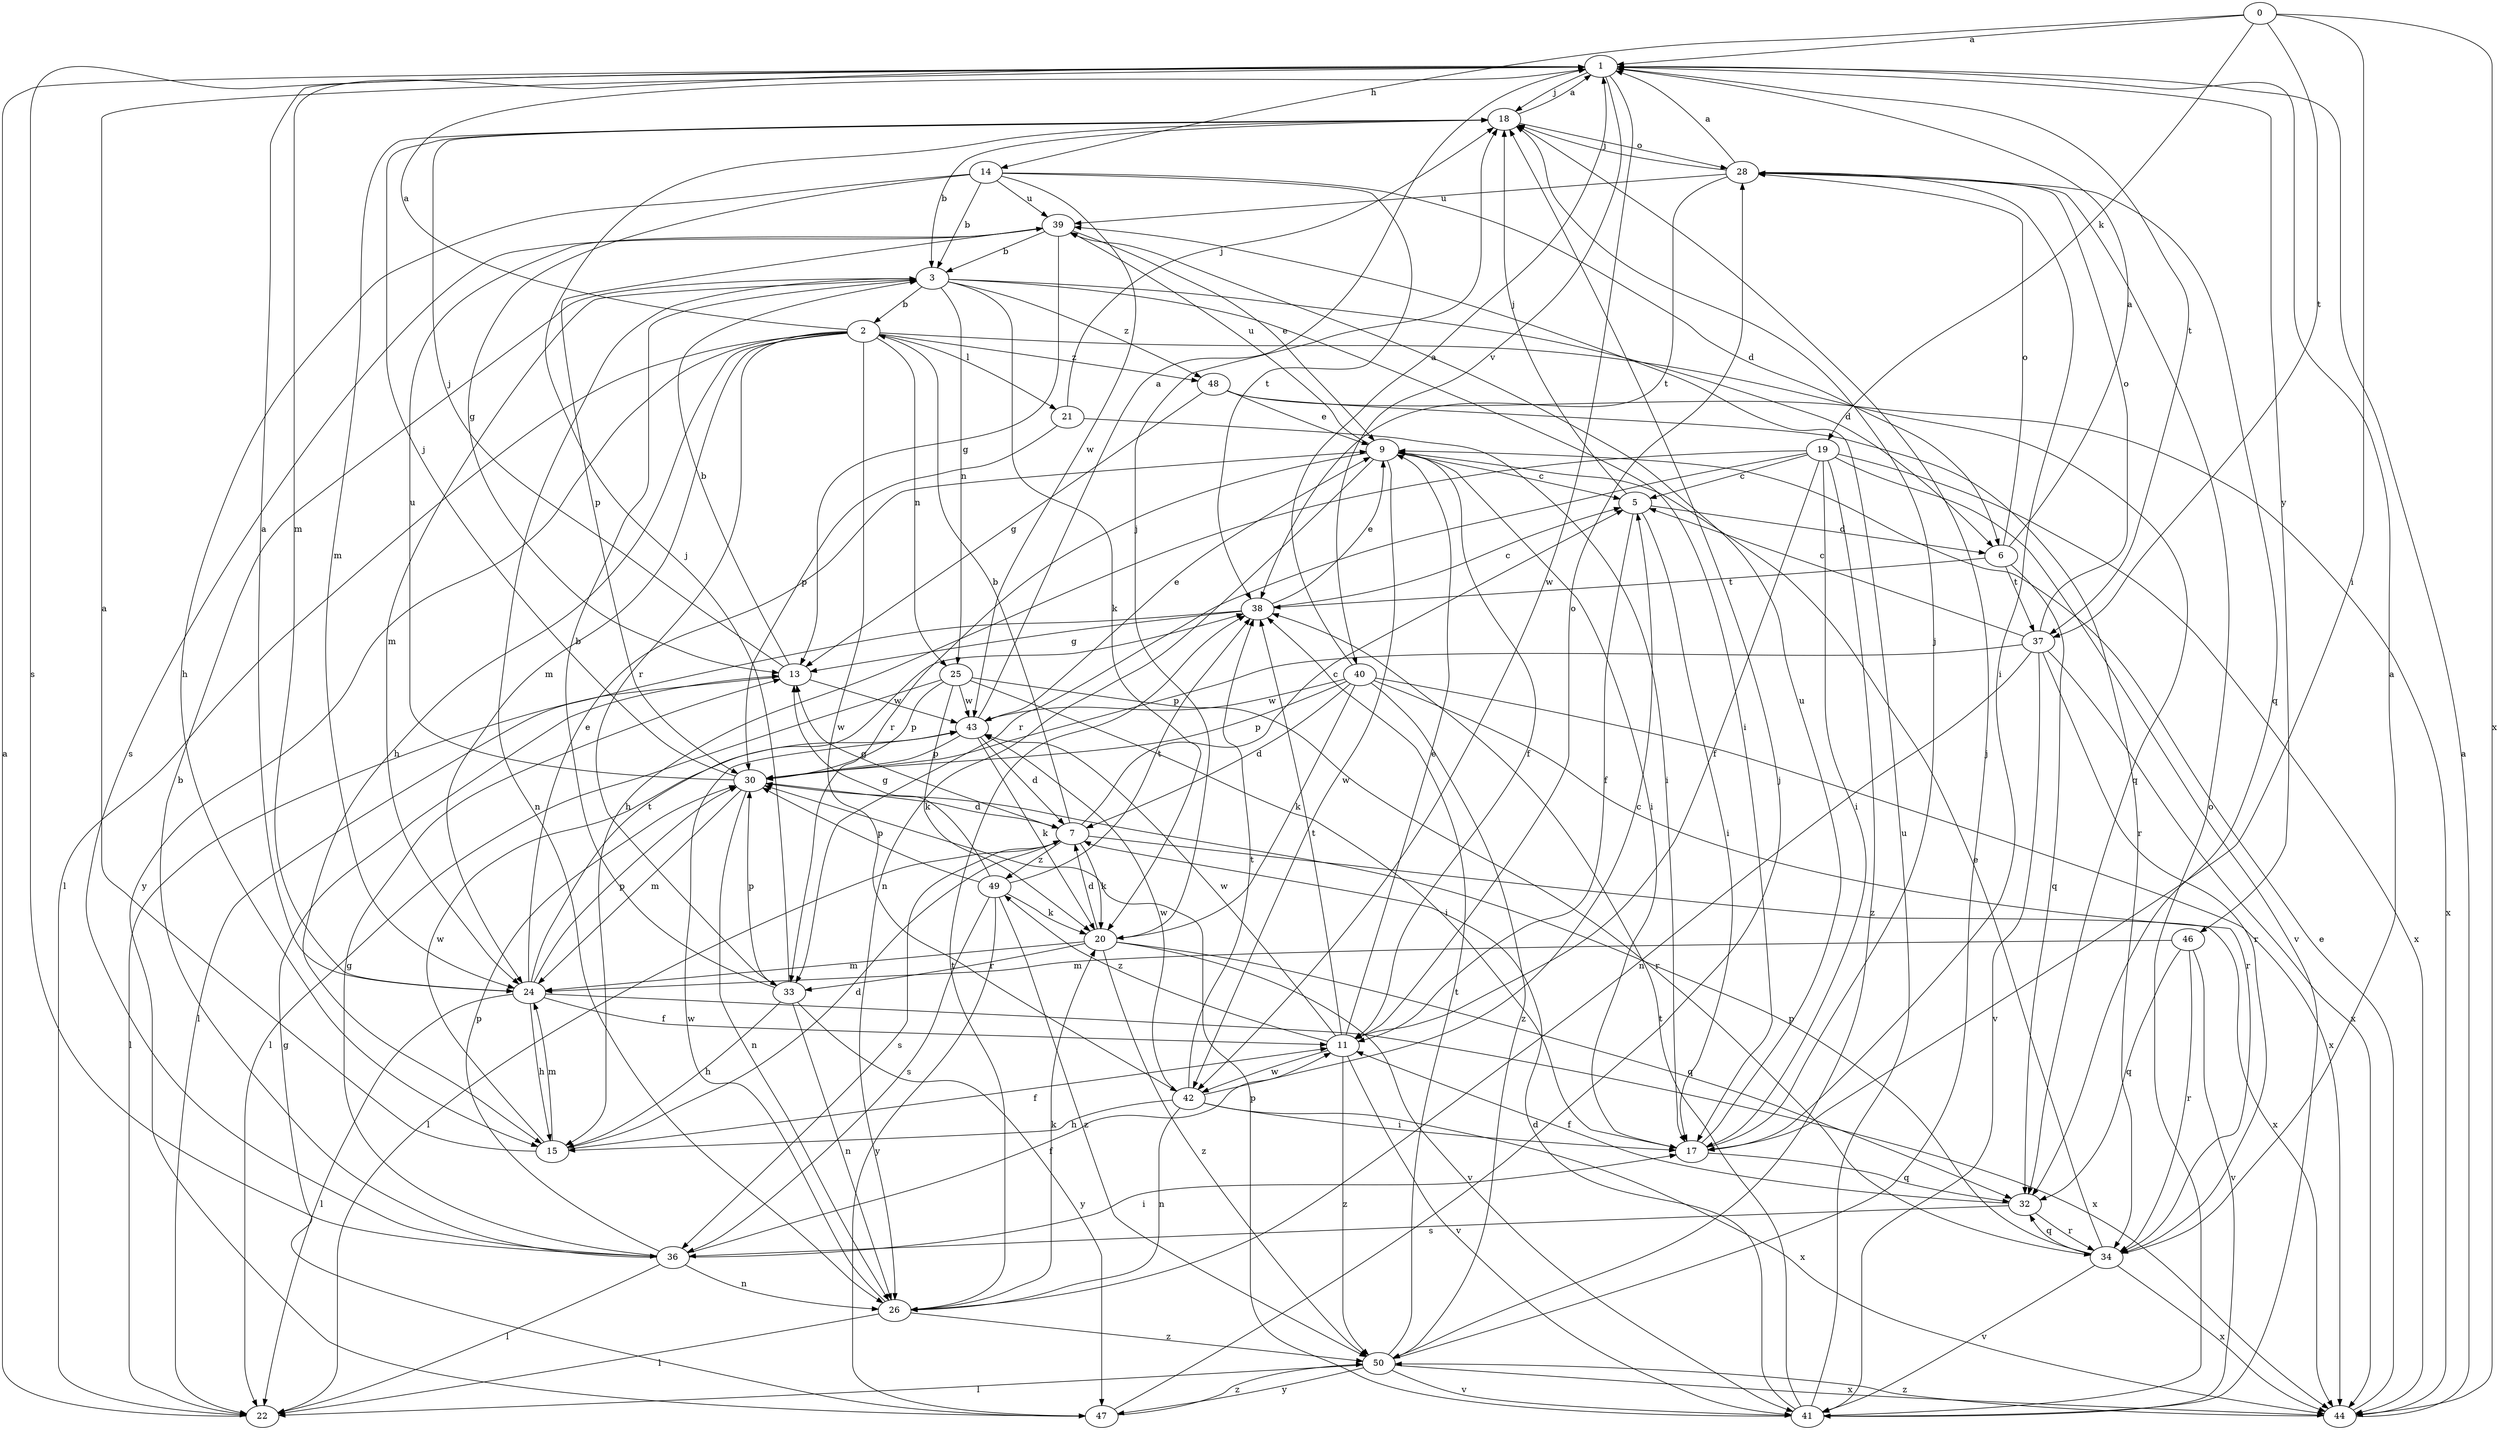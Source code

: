 strict digraph  {
0;
1;
2;
3;
5;
6;
7;
9;
11;
13;
14;
15;
17;
18;
19;
20;
21;
22;
24;
25;
26;
28;
30;
32;
33;
34;
36;
37;
38;
39;
40;
41;
42;
43;
44;
46;
47;
48;
49;
50;
0 -> 1  [label=a];
0 -> 14  [label=h];
0 -> 17  [label=i];
0 -> 19  [label=k];
0 -> 37  [label=t];
0 -> 44  [label=x];
1 -> 18  [label=j];
1 -> 24  [label=m];
1 -> 36  [label=s];
1 -> 37  [label=t];
1 -> 40  [label=v];
1 -> 42  [label=w];
1 -> 46  [label=y];
2 -> 1  [label=a];
2 -> 15  [label=h];
2 -> 21  [label=l];
2 -> 22  [label=l];
2 -> 24  [label=m];
2 -> 25  [label=n];
2 -> 32  [label=q];
2 -> 33  [label=r];
2 -> 42  [label=w];
2 -> 47  [label=y];
2 -> 48  [label=z];
3 -> 2  [label=b];
3 -> 6  [label=d];
3 -> 17  [label=i];
3 -> 20  [label=k];
3 -> 24  [label=m];
3 -> 25  [label=n];
3 -> 26  [label=n];
3 -> 48  [label=z];
5 -> 6  [label=d];
5 -> 11  [label=f];
5 -> 17  [label=i];
5 -> 18  [label=j];
6 -> 1  [label=a];
6 -> 28  [label=o];
6 -> 32  [label=q];
6 -> 37  [label=t];
6 -> 38  [label=t];
7 -> 2  [label=b];
7 -> 5  [label=c];
7 -> 13  [label=g];
7 -> 20  [label=k];
7 -> 22  [label=l];
7 -> 36  [label=s];
7 -> 44  [label=x];
7 -> 49  [label=z];
9 -> 5  [label=c];
9 -> 11  [label=f];
9 -> 17  [label=i];
9 -> 26  [label=n];
9 -> 33  [label=r];
9 -> 39  [label=u];
9 -> 42  [label=w];
11 -> 9  [label=e];
11 -> 28  [label=o];
11 -> 38  [label=t];
11 -> 41  [label=v];
11 -> 42  [label=w];
11 -> 43  [label=w];
11 -> 49  [label=z];
11 -> 50  [label=z];
13 -> 3  [label=b];
13 -> 18  [label=j];
13 -> 22  [label=l];
13 -> 43  [label=w];
14 -> 3  [label=b];
14 -> 6  [label=d];
14 -> 13  [label=g];
14 -> 15  [label=h];
14 -> 38  [label=t];
14 -> 39  [label=u];
14 -> 43  [label=w];
15 -> 1  [label=a];
15 -> 7  [label=d];
15 -> 11  [label=f];
15 -> 24  [label=m];
15 -> 43  [label=w];
17 -> 18  [label=j];
17 -> 32  [label=q];
17 -> 39  [label=u];
18 -> 1  [label=a];
18 -> 3  [label=b];
18 -> 24  [label=m];
18 -> 28  [label=o];
19 -> 5  [label=c];
19 -> 11  [label=f];
19 -> 15  [label=h];
19 -> 17  [label=i];
19 -> 33  [label=r];
19 -> 41  [label=v];
19 -> 44  [label=x];
19 -> 50  [label=z];
20 -> 7  [label=d];
20 -> 18  [label=j];
20 -> 24  [label=m];
20 -> 32  [label=q];
20 -> 33  [label=r];
20 -> 41  [label=v];
20 -> 50  [label=z];
21 -> 17  [label=i];
21 -> 18  [label=j];
21 -> 30  [label=p];
22 -> 1  [label=a];
24 -> 1  [label=a];
24 -> 9  [label=e];
24 -> 11  [label=f];
24 -> 15  [label=h];
24 -> 22  [label=l];
24 -> 30  [label=p];
24 -> 38  [label=t];
24 -> 44  [label=x];
25 -> 17  [label=i];
25 -> 20  [label=k];
25 -> 22  [label=l];
25 -> 30  [label=p];
25 -> 34  [label=r];
25 -> 43  [label=w];
26 -> 20  [label=k];
26 -> 22  [label=l];
26 -> 38  [label=t];
26 -> 43  [label=w];
26 -> 50  [label=z];
28 -> 1  [label=a];
28 -> 17  [label=i];
28 -> 18  [label=j];
28 -> 32  [label=q];
28 -> 38  [label=t];
28 -> 39  [label=u];
30 -> 7  [label=d];
30 -> 18  [label=j];
30 -> 24  [label=m];
30 -> 26  [label=n];
30 -> 39  [label=u];
32 -> 11  [label=f];
32 -> 34  [label=r];
32 -> 36  [label=s];
33 -> 3  [label=b];
33 -> 15  [label=h];
33 -> 18  [label=j];
33 -> 26  [label=n];
33 -> 30  [label=p];
33 -> 47  [label=y];
34 -> 1  [label=a];
34 -> 9  [label=e];
34 -> 30  [label=p];
34 -> 32  [label=q];
34 -> 41  [label=v];
34 -> 44  [label=x];
36 -> 3  [label=b];
36 -> 11  [label=f];
36 -> 13  [label=g];
36 -> 17  [label=i];
36 -> 22  [label=l];
36 -> 26  [label=n];
36 -> 30  [label=p];
37 -> 5  [label=c];
37 -> 26  [label=n];
37 -> 28  [label=o];
37 -> 30  [label=p];
37 -> 34  [label=r];
37 -> 41  [label=v];
37 -> 44  [label=x];
38 -> 5  [label=c];
38 -> 9  [label=e];
38 -> 13  [label=g];
38 -> 22  [label=l];
39 -> 3  [label=b];
39 -> 9  [label=e];
39 -> 13  [label=g];
39 -> 30  [label=p];
39 -> 36  [label=s];
40 -> 1  [label=a];
40 -> 7  [label=d];
40 -> 20  [label=k];
40 -> 30  [label=p];
40 -> 34  [label=r];
40 -> 43  [label=w];
40 -> 44  [label=x];
40 -> 50  [label=z];
41 -> 7  [label=d];
41 -> 28  [label=o];
41 -> 30  [label=p];
41 -> 38  [label=t];
41 -> 39  [label=u];
42 -> 5  [label=c];
42 -> 15  [label=h];
42 -> 17  [label=i];
42 -> 26  [label=n];
42 -> 38  [label=t];
42 -> 43  [label=w];
42 -> 44  [label=x];
43 -> 1  [label=a];
43 -> 7  [label=d];
43 -> 9  [label=e];
43 -> 20  [label=k];
43 -> 30  [label=p];
44 -> 1  [label=a];
44 -> 9  [label=e];
44 -> 50  [label=z];
46 -> 24  [label=m];
46 -> 32  [label=q];
46 -> 34  [label=r];
46 -> 41  [label=v];
47 -> 13  [label=g];
47 -> 18  [label=j];
47 -> 50  [label=z];
48 -> 9  [label=e];
48 -> 13  [label=g];
48 -> 34  [label=r];
48 -> 44  [label=x];
49 -> 13  [label=g];
49 -> 20  [label=k];
49 -> 30  [label=p];
49 -> 36  [label=s];
49 -> 38  [label=t];
49 -> 47  [label=y];
49 -> 50  [label=z];
50 -> 18  [label=j];
50 -> 22  [label=l];
50 -> 38  [label=t];
50 -> 41  [label=v];
50 -> 44  [label=x];
50 -> 47  [label=y];
}
